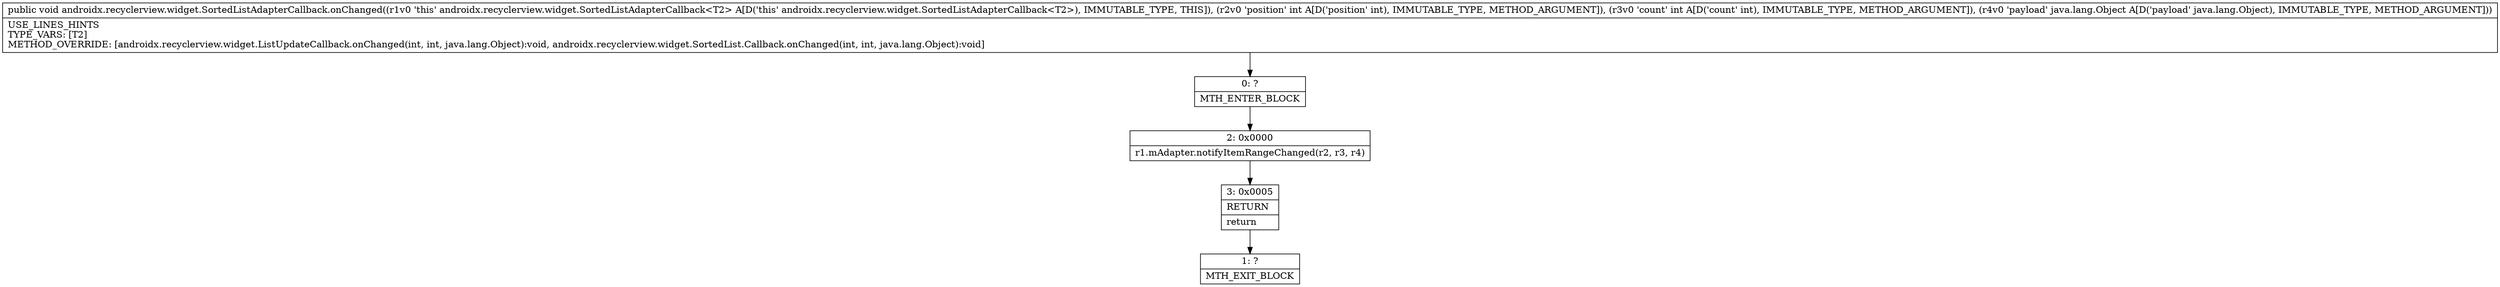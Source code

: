digraph "CFG forandroidx.recyclerview.widget.SortedListAdapterCallback.onChanged(IILjava\/lang\/Object;)V" {
Node_0 [shape=record,label="{0\:\ ?|MTH_ENTER_BLOCK\l}"];
Node_2 [shape=record,label="{2\:\ 0x0000|r1.mAdapter.notifyItemRangeChanged(r2, r3, r4)\l}"];
Node_3 [shape=record,label="{3\:\ 0x0005|RETURN\l|return\l}"];
Node_1 [shape=record,label="{1\:\ ?|MTH_EXIT_BLOCK\l}"];
MethodNode[shape=record,label="{public void androidx.recyclerview.widget.SortedListAdapterCallback.onChanged((r1v0 'this' androidx.recyclerview.widget.SortedListAdapterCallback\<T2\> A[D('this' androidx.recyclerview.widget.SortedListAdapterCallback\<T2\>), IMMUTABLE_TYPE, THIS]), (r2v0 'position' int A[D('position' int), IMMUTABLE_TYPE, METHOD_ARGUMENT]), (r3v0 'count' int A[D('count' int), IMMUTABLE_TYPE, METHOD_ARGUMENT]), (r4v0 'payload' java.lang.Object A[D('payload' java.lang.Object), IMMUTABLE_TYPE, METHOD_ARGUMENT]))  | USE_LINES_HINTS\lTYPE_VARS: [T2]\lMETHOD_OVERRIDE: [androidx.recyclerview.widget.ListUpdateCallback.onChanged(int, int, java.lang.Object):void, androidx.recyclerview.widget.SortedList.Callback.onChanged(int, int, java.lang.Object):void]\l}"];
MethodNode -> Node_0;Node_0 -> Node_2;
Node_2 -> Node_3;
Node_3 -> Node_1;
}

